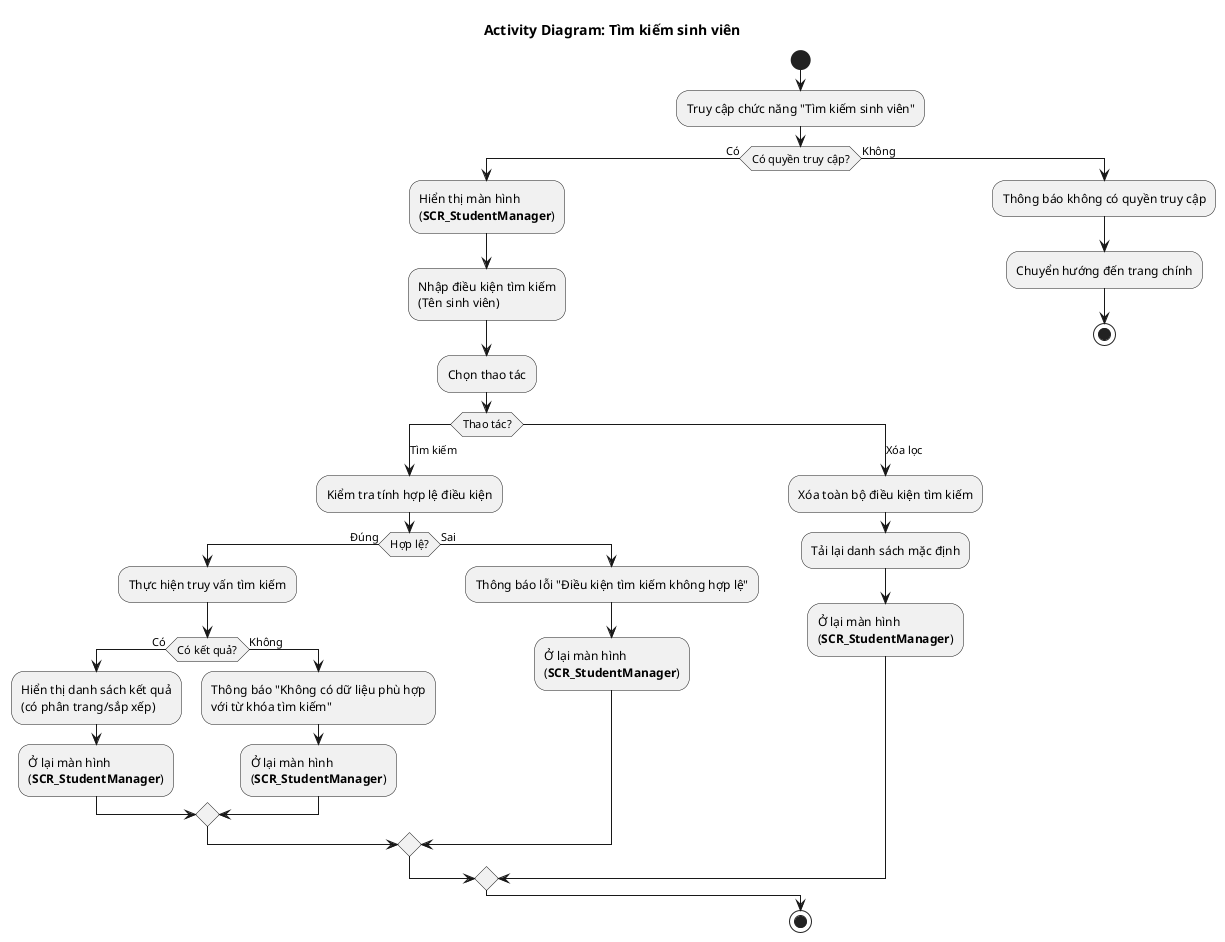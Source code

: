 @startuml AD_StudentManager_Search
!pragma layout smetana
title Activity Diagram: Tìm kiếm sinh viên

start
:Truy cập chức năng "Tìm kiếm sinh viên";

if (Có quyền truy cập?) then (Có)
  :Hiển thị màn hình\n(**SCR_StudentManager**);

  :Nhập điều kiện tìm kiếm\n(Tên sinh viên);

  :Chọn thao tác;

  switch (Thao tác?)
    case (Tìm kiếm)
      :Kiểm tra tính hợp lệ điều kiện;
      if (Hợp lệ?) then (Đúng)
        :Thực hiện truy vấn tìm kiếm;
        if (Có kết quả?) then (Có)
          :Hiển thị danh sách kết quả\n(có phân trang/sắp xếp);
          :Ở lại màn hình\n(**SCR_StudentManager**);
        else (Không)
          :Thông báo "Không có dữ liệu phù hợp\nvới từ khóa tìm kiếm";
          :Ở lại màn hình\n(**SCR_StudentManager**);
        endif
      else (Sai)
        :Thông báo lỗi "Điều kiện tìm kiếm không hợp lệ";
        :Ở lại màn hình\n(**SCR_StudentManager**);
      endif

    case (Xóa lọc)
      :Xóa toàn bộ điều kiện tìm kiếm;
      :Tải lại danh sách mặc định;
      :Ở lại màn hình\n(**SCR_StudentManager**);

  endswitch

else (Không)
  :Thông báo không có quyền truy cập;
  :Chuyển hướng đến trang chính;
  stop
endif

stop
@enduml
